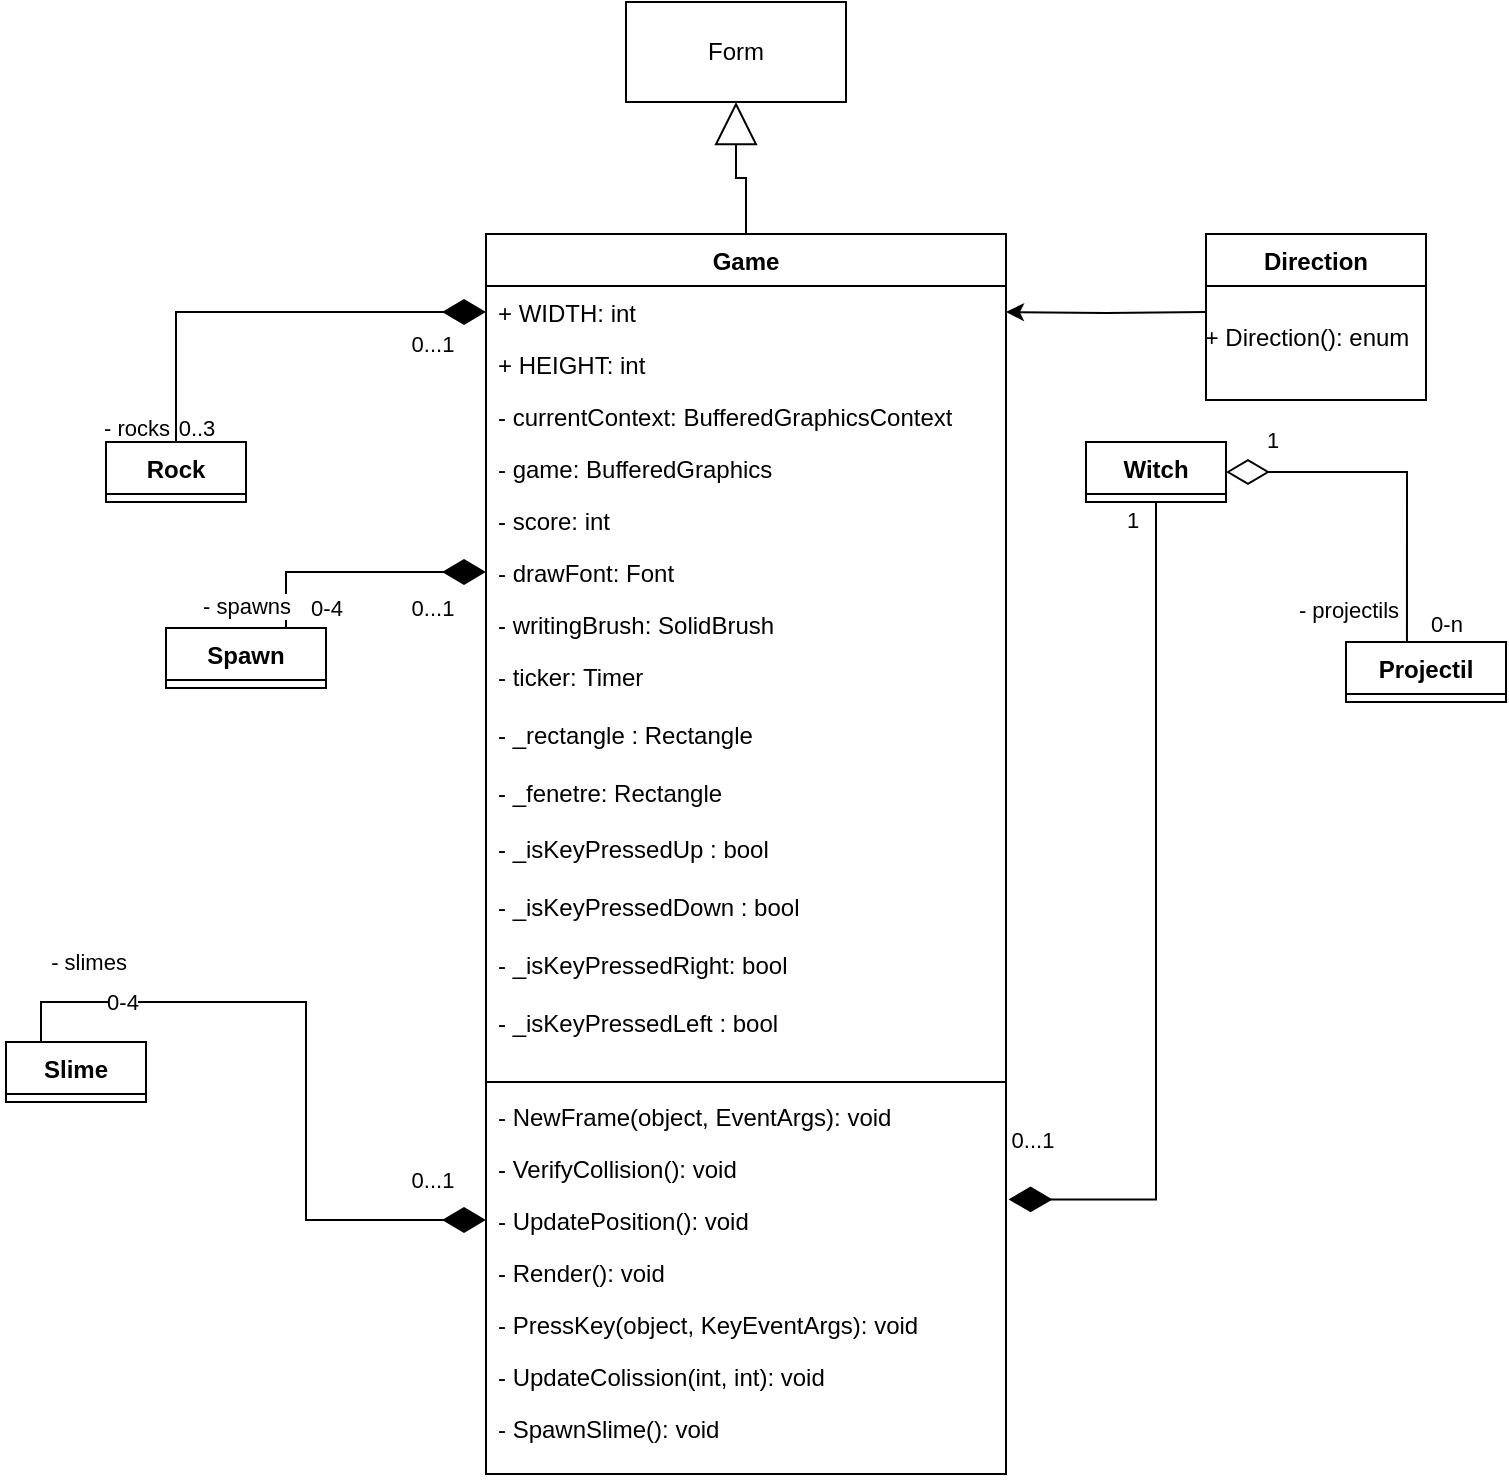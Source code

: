 <mxfile version="26.0.4">
  <diagram name="Page-1" id="929967ad-93f9-6ef4-fab6-5d389245f69c">
    <mxGraphModel dx="1426" dy="757" grid="1" gridSize="10" guides="1" tooltips="1" connect="1" arrows="1" fold="1" page="1" pageScale="1.5" pageWidth="1169" pageHeight="826" background="none" math="0" shadow="0">
      <root>
        <mxCell id="0" style=";html=1;" />
        <mxCell id="1" style=";html=1;" parent="0" />
        <mxCell id="Y8c9BuJqbC9oYciuyHQA-7" style="edgeStyle=orthogonalEdgeStyle;rounded=0;orthogonalLoop=1;jettySize=auto;html=1;exitX=0.5;exitY=0;exitDx=0;exitDy=0;entryX=0.5;entryY=1;entryDx=0;entryDy=0;endArrow=block;endFill=0;endSize=19;" parent="1" source="Y8c9BuJqbC9oYciuyHQA-1" target="Y8c9BuJqbC9oYciuyHQA-6" edge="1">
          <mxGeometry relative="1" as="geometry" />
        </mxCell>
        <mxCell id="Y8c9BuJqbC9oYciuyHQA-1" value="Game" style="swimlane;fontStyle=1;align=center;verticalAlign=top;childLayout=stackLayout;horizontal=1;startSize=26;horizontalStack=0;resizeParent=1;resizeParentMax=0;resizeLast=0;collapsible=1;marginBottom=0;whiteSpace=wrap;html=1;" parent="1" vertex="1">
          <mxGeometry x="600" y="156" width="260" height="620" as="geometry" />
        </mxCell>
        <mxCell id="Y8c9BuJqbC9oYciuyHQA-2" value="+ WIDTH: int" style="text;strokeColor=none;fillColor=none;align=left;verticalAlign=top;spacingLeft=4;spacingRight=4;overflow=hidden;rotatable=0;points=[[0,0.5],[1,0.5]];portConstraint=eastwest;whiteSpace=wrap;html=1;" parent="Y8c9BuJqbC9oYciuyHQA-1" vertex="1">
          <mxGeometry y="26" width="260" height="26" as="geometry" />
        </mxCell>
        <mxCell id="E0p9bsgSMYyBNXJmVAST-1" value="+ HEIGHT: int" style="text;strokeColor=none;fillColor=none;align=left;verticalAlign=top;spacingLeft=4;spacingRight=4;overflow=hidden;rotatable=0;points=[[0,0.5],[1,0.5]];portConstraint=eastwest;whiteSpace=wrap;html=1;" parent="Y8c9BuJqbC9oYciuyHQA-1" vertex="1">
          <mxGeometry y="52" width="260" height="26" as="geometry" />
        </mxCell>
        <mxCell id="E0p9bsgSMYyBNXJmVAST-2" value="- currentContext: BufferedGraphicsContext" style="text;strokeColor=none;fillColor=none;align=left;verticalAlign=top;spacingLeft=4;spacingRight=4;overflow=hidden;rotatable=0;points=[[0,0.5],[1,0.5]];portConstraint=eastwest;whiteSpace=wrap;html=1;" parent="Y8c9BuJqbC9oYciuyHQA-1" vertex="1">
          <mxGeometry y="78" width="260" height="26" as="geometry" />
        </mxCell>
        <mxCell id="E0p9bsgSMYyBNXJmVAST-4" value="- game: BufferedGraphics" style="text;strokeColor=none;fillColor=none;align=left;verticalAlign=top;spacingLeft=4;spacingRight=4;overflow=hidden;rotatable=0;points=[[0,0.5],[1,0.5]];portConstraint=eastwest;whiteSpace=wrap;html=1;" parent="Y8c9BuJqbC9oYciuyHQA-1" vertex="1">
          <mxGeometry y="104" width="260" height="26" as="geometry" />
        </mxCell>
        <mxCell id="E0p9bsgSMYyBNXJmVAST-5" value="- score: int" style="text;strokeColor=none;fillColor=none;align=left;verticalAlign=top;spacingLeft=4;spacingRight=4;overflow=hidden;rotatable=0;points=[[0,0.5],[1,0.5]];portConstraint=eastwest;whiteSpace=wrap;html=1;" parent="Y8c9BuJqbC9oYciuyHQA-1" vertex="1">
          <mxGeometry y="130" width="260" height="26" as="geometry" />
        </mxCell>
        <mxCell id="E0p9bsgSMYyBNXJmVAST-6" value="- drawFont: Font&lt;span style=&quot;white-space: pre;&quot;&gt;&#x9;&lt;/span&gt;" style="text;strokeColor=none;fillColor=none;align=left;verticalAlign=top;spacingLeft=4;spacingRight=4;overflow=hidden;rotatable=0;points=[[0,0.5],[1,0.5]];portConstraint=eastwest;whiteSpace=wrap;html=1;" parent="Y8c9BuJqbC9oYciuyHQA-1" vertex="1">
          <mxGeometry y="156" width="260" height="26" as="geometry" />
        </mxCell>
        <mxCell id="E0p9bsgSMYyBNXJmVAST-7" value="- writingBrush: SolidBrush" style="text;strokeColor=none;fillColor=none;align=left;verticalAlign=top;spacingLeft=4;spacingRight=4;overflow=hidden;rotatable=0;points=[[0,0.5],[1,0.5]];portConstraint=eastwest;whiteSpace=wrap;html=1;" parent="Y8c9BuJqbC9oYciuyHQA-1" vertex="1">
          <mxGeometry y="182" width="260" height="26" as="geometry" />
        </mxCell>
        <mxCell id="E0p9bsgSMYyBNXJmVAST-9" value="- ticker: Timer&lt;div&gt;&lt;br&gt;&lt;/div&gt;&lt;div&gt;- _rectangle : Rectangle&lt;/div&gt;&lt;div&gt;&lt;br&gt;&lt;/div&gt;&lt;div&gt;- _fenetre: Rectangle&lt;/div&gt;&lt;div&gt;&lt;br&gt;&lt;/div&gt;&lt;div&gt;- _isKeyPressedUp : bool&lt;/div&gt;&lt;div&gt;&lt;br&gt;&lt;/div&gt;&lt;div&gt;- _isKeyPressedDown : bool&lt;/div&gt;&lt;div&gt;&lt;br&gt;&lt;/div&gt;&lt;div&gt;- _isKeyPressedRight: bool&lt;/div&gt;&lt;div&gt;&lt;br&gt;&lt;/div&gt;&lt;div&gt;- _isKeyPressedLeft : bool&lt;/div&gt;" style="text;strokeColor=none;fillColor=none;align=left;verticalAlign=top;spacingLeft=4;spacingRight=4;overflow=hidden;rotatable=0;points=[[0,0.5],[1,0.5]];portConstraint=eastwest;whiteSpace=wrap;html=1;" parent="Y8c9BuJqbC9oYciuyHQA-1" vertex="1">
          <mxGeometry y="208" width="260" height="212" as="geometry" />
        </mxCell>
        <mxCell id="Y8c9BuJqbC9oYciuyHQA-3" value="" style="line;strokeWidth=1;fillColor=none;align=left;verticalAlign=middle;spacingTop=-1;spacingLeft=3;spacingRight=3;rotatable=0;labelPosition=right;points=[];portConstraint=eastwest;strokeColor=inherit;" parent="Y8c9BuJqbC9oYciuyHQA-1" vertex="1">
          <mxGeometry y="420" width="260" height="8" as="geometry" />
        </mxCell>
        <mxCell id="Y8c9BuJqbC9oYciuyHQA-4" value="- NewFrame(object, EventArgs): void" style="text;strokeColor=none;fillColor=none;align=left;verticalAlign=top;spacingLeft=4;spacingRight=4;overflow=hidden;rotatable=0;points=[[0,0.5],[1,0.5]];portConstraint=eastwest;whiteSpace=wrap;html=1;" parent="Y8c9BuJqbC9oYciuyHQA-1" vertex="1">
          <mxGeometry y="428" width="260" height="26" as="geometry" />
        </mxCell>
        <mxCell id="E0p9bsgSMYyBNXJmVAST-8" value="- VerifyCollision(): void" style="text;strokeColor=none;fillColor=none;align=left;verticalAlign=top;spacingLeft=4;spacingRight=4;overflow=hidden;rotatable=0;points=[[0,0.5],[1,0.5]];portConstraint=eastwest;whiteSpace=wrap;html=1;" parent="Y8c9BuJqbC9oYciuyHQA-1" vertex="1">
          <mxGeometry y="454" width="260" height="26" as="geometry" />
        </mxCell>
        <mxCell id="E0p9bsgSMYyBNXJmVAST-10" value="- UpdatePosition(): void" style="text;strokeColor=none;fillColor=none;align=left;verticalAlign=top;spacingLeft=4;spacingRight=4;overflow=hidden;rotatable=0;points=[[0,0.5],[1,0.5]];portConstraint=eastwest;whiteSpace=wrap;html=1;" parent="Y8c9BuJqbC9oYciuyHQA-1" vertex="1">
          <mxGeometry y="480" width="260" height="26" as="geometry" />
        </mxCell>
        <mxCell id="E0p9bsgSMYyBNXJmVAST-11" value="- Render(): void" style="text;strokeColor=none;fillColor=none;align=left;verticalAlign=top;spacingLeft=4;spacingRight=4;overflow=hidden;rotatable=0;points=[[0,0.5],[1,0.5]];portConstraint=eastwest;whiteSpace=wrap;html=1;" parent="Y8c9BuJqbC9oYciuyHQA-1" vertex="1">
          <mxGeometry y="506" width="260" height="26" as="geometry" />
        </mxCell>
        <mxCell id="E0p9bsgSMYyBNXJmVAST-12" value="- PressKey(object, KeyEventArgs): void" style="text;strokeColor=none;fillColor=none;align=left;verticalAlign=top;spacingLeft=4;spacingRight=4;overflow=hidden;rotatable=0;points=[[0,0.5],[1,0.5]];portConstraint=eastwest;whiteSpace=wrap;html=1;" parent="Y8c9BuJqbC9oYciuyHQA-1" vertex="1">
          <mxGeometry y="532" width="260" height="26" as="geometry" />
        </mxCell>
        <mxCell id="E0p9bsgSMYyBNXJmVAST-13" value="- UpdateColission(int, int): void" style="text;strokeColor=none;fillColor=none;align=left;verticalAlign=top;spacingLeft=4;spacingRight=4;overflow=hidden;rotatable=0;points=[[0,0.5],[1,0.5]];portConstraint=eastwest;whiteSpace=wrap;html=1;" parent="Y8c9BuJqbC9oYciuyHQA-1" vertex="1">
          <mxGeometry y="558" width="260" height="26" as="geometry" />
        </mxCell>
        <mxCell id="E0p9bsgSMYyBNXJmVAST-14" value="- SpawnSlime(): void" style="text;strokeColor=none;fillColor=none;align=left;verticalAlign=top;spacingLeft=4;spacingRight=4;overflow=hidden;rotatable=0;points=[[0,0.5],[1,0.5]];portConstraint=eastwest;whiteSpace=wrap;html=1;" parent="Y8c9BuJqbC9oYciuyHQA-1" vertex="1">
          <mxGeometry y="584" width="260" height="36" as="geometry" />
        </mxCell>
        <mxCell id="Y8c9BuJqbC9oYciuyHQA-6" value="Form" style="html=1;whiteSpace=wrap;" parent="1" vertex="1">
          <mxGeometry x="670" y="40" width="110" height="50" as="geometry" />
        </mxCell>
        <mxCell id="E0p9bsgSMYyBNXJmVAST-16" style="edgeStyle=orthogonalEdgeStyle;rounded=0;orthogonalLoop=1;jettySize=auto;html=1;exitX=0.75;exitY=0;exitDx=0;exitDy=0;entryX=0;entryY=0.5;entryDx=0;entryDy=0;endArrow=diamondThin;endFill=1;strokeWidth=1;endSize=19;" parent="1" source="Y8c9BuJqbC9oYciuyHQA-39" target="E0p9bsgSMYyBNXJmVAST-6" edge="1">
          <mxGeometry relative="1" as="geometry" />
        </mxCell>
        <mxCell id="E0p9bsgSMYyBNXJmVAST-28" value="- spawns" style="edgeLabel;html=1;align=center;verticalAlign=middle;resizable=0;points=[];" parent="E0p9bsgSMYyBNXJmVAST-16" connectable="0" vertex="1">
          <mxGeometry x="-0.959" relative="1" as="geometry">
            <mxPoint x="-20" y="-9" as="offset" />
          </mxGeometry>
        </mxCell>
        <mxCell id="E0p9bsgSMYyBNXJmVAST-29" value="0-4" style="edgeLabel;html=1;align=center;verticalAlign=middle;resizable=0;points=[];" parent="E0p9bsgSMYyBNXJmVAST-16" connectable="0" vertex="1">
          <mxGeometry x="-0.942" y="-1" relative="1" as="geometry">
            <mxPoint x="19" y="-7" as="offset" />
          </mxGeometry>
        </mxCell>
        <mxCell id="Y8c9BuJqbC9oYciuyHQA-39" value="Spawn" style="swimlane;fontStyle=1;align=center;verticalAlign=top;childLayout=stackLayout;horizontal=1;startSize=26;horizontalStack=0;resizeParent=1;resizeParentMax=0;resizeLast=0;collapsible=1;marginBottom=0;whiteSpace=wrap;html=1;" parent="1" vertex="1" collapsed="1">
          <mxGeometry x="440" y="353" width="80" height="30" as="geometry">
            <mxRectangle x="280" y="436" width="160" height="34" as="alternateBounds" />
          </mxGeometry>
        </mxCell>
        <mxCell id="Y8c9BuJqbC9oYciuyHQA-41" value="" style="line;strokeWidth=1;fillColor=none;align=left;verticalAlign=middle;spacingTop=-1;spacingLeft=3;spacingRight=3;rotatable=0;labelPosition=right;points=[];portConstraint=eastwest;strokeColor=inherit;" parent="Y8c9BuJqbC9oYciuyHQA-39" vertex="1">
          <mxGeometry y="26" width="160" height="8" as="geometry" />
        </mxCell>
        <mxCell id="E0p9bsgSMYyBNXJmVAST-15" style="edgeStyle=orthogonalEdgeStyle;rounded=0;orthogonalLoop=1;jettySize=auto;html=1;exitX=0.5;exitY=0;exitDx=0;exitDy=0;entryX=0;entryY=0.5;entryDx=0;entryDy=0;endArrow=diamondThin;endFill=1;endSize=19;" parent="1" source="Y8c9BuJqbC9oYciuyHQA-43" target="Y8c9BuJqbC9oYciuyHQA-2" edge="1">
          <mxGeometry relative="1" as="geometry" />
        </mxCell>
        <mxCell id="E0p9bsgSMYyBNXJmVAST-26" value="- rocks" style="edgeLabel;html=1;align=center;verticalAlign=middle;resizable=0;points=[];" parent="E0p9bsgSMYyBNXJmVAST-15" connectable="0" vertex="1">
          <mxGeometry x="-0.944" y="1" relative="1" as="geometry">
            <mxPoint x="-19" y="-1" as="offset" />
          </mxGeometry>
        </mxCell>
        <mxCell id="E0p9bsgSMYyBNXJmVAST-27" value="0..3" style="edgeLabel;html=1;align=center;verticalAlign=middle;resizable=0;points=[];" parent="E0p9bsgSMYyBNXJmVAST-15" connectable="0" vertex="1">
          <mxGeometry x="-0.929" y="1" relative="1" as="geometry">
            <mxPoint x="11" y="1" as="offset" />
          </mxGeometry>
        </mxCell>
        <mxCell id="Y8c9BuJqbC9oYciuyHQA-43" value="Rock" style="swimlane;fontStyle=1;align=center;verticalAlign=top;childLayout=stackLayout;horizontal=1;startSize=26;horizontalStack=0;resizeParent=1;resizeParentMax=0;resizeLast=0;collapsible=1;marginBottom=0;whiteSpace=wrap;html=1;" parent="1" vertex="1" collapsed="1">
          <mxGeometry x="410" y="260" width="70" height="30" as="geometry">
            <mxRectangle x="280" y="270" width="160" height="34" as="alternateBounds" />
          </mxGeometry>
        </mxCell>
        <mxCell id="Y8c9BuJqbC9oYciuyHQA-45" value="" style="line;strokeWidth=1;fillColor=none;align=left;verticalAlign=middle;spacingTop=-1;spacingLeft=3;spacingRight=3;rotatable=0;labelPosition=right;points=[];portConstraint=eastwest;strokeColor=inherit;" parent="Y8c9BuJqbC9oYciuyHQA-43" vertex="1">
          <mxGeometry y="26" width="160" height="8" as="geometry" />
        </mxCell>
        <mxCell id="E0p9bsgSMYyBNXJmVAST-18" style="edgeStyle=orthogonalEdgeStyle;rounded=0;orthogonalLoop=1;jettySize=auto;html=1;exitX=0.25;exitY=0;exitDx=0;exitDy=0;entryX=0;entryY=0.5;entryDx=0;entryDy=0;endArrow=diamondThin;endFill=1;endSize=19;" parent="1" source="Y8c9BuJqbC9oYciuyHQA-52" target="E0p9bsgSMYyBNXJmVAST-10" edge="1">
          <mxGeometry relative="1" as="geometry" />
        </mxCell>
        <mxCell id="E0p9bsgSMYyBNXJmVAST-20" value="- slimes" style="edgeLabel;html=1;align=center;verticalAlign=middle;resizable=0;points=[];" parent="E0p9bsgSMYyBNXJmVAST-18" connectable="0" vertex="1">
          <mxGeometry x="-0.851" y="2" relative="1" as="geometry">
            <mxPoint x="17" y="-18" as="offset" />
          </mxGeometry>
        </mxCell>
        <mxCell id="E0p9bsgSMYyBNXJmVAST-21" value="0-4" style="edgeLabel;html=1;align=center;verticalAlign=middle;resizable=0;points=[];" parent="E0p9bsgSMYyBNXJmVAST-18" connectable="0" vertex="1">
          <mxGeometry x="-0.745" y="2" relative="1" as="geometry">
            <mxPoint x="15" y="2" as="offset" />
          </mxGeometry>
        </mxCell>
        <mxCell id="Y8c9BuJqbC9oYciuyHQA-52" value="Slime" style="swimlane;fontStyle=1;align=center;verticalAlign=top;childLayout=stackLayout;horizontal=1;startSize=26;horizontalStack=0;resizeParent=1;resizeParentMax=0;resizeLast=0;collapsible=1;marginBottom=0;whiteSpace=wrap;html=1;" parent="1" vertex="1" collapsed="1">
          <mxGeometry x="360" y="560" width="70" height="30" as="geometry">
            <mxRectangle x="480" y="650" width="160" height="60" as="alternateBounds" />
          </mxGeometry>
        </mxCell>
        <mxCell id="Y8c9BuJqbC9oYciuyHQA-54" value="" style="line;strokeWidth=1;fillColor=none;align=left;verticalAlign=middle;spacingTop=-1;spacingLeft=3;spacingRight=3;rotatable=0;labelPosition=right;points=[];portConstraint=eastwest;strokeColor=inherit;" parent="Y8c9BuJqbC9oYciuyHQA-52" vertex="1">
          <mxGeometry y="26" width="160" height="8" as="geometry" />
        </mxCell>
        <mxCell id="Y8c9BuJqbC9oYciuyHQA-55" value="+ Move(Rectangle): void" style="text;strokeColor=none;fillColor=none;align=left;verticalAlign=top;spacingLeft=4;spacingRight=4;overflow=hidden;rotatable=0;points=[[0,0.5],[1,0.5]];portConstraint=eastwest;whiteSpace=wrap;html=1;" parent="Y8c9BuJqbC9oYciuyHQA-52" vertex="1">
          <mxGeometry y="34" width="160" height="26" as="geometry" />
        </mxCell>
        <mxCell id="Y8c9BuJqbC9oYciuyHQA-56" value="Witch" style="swimlane;fontStyle=1;align=center;verticalAlign=top;childLayout=stackLayout;horizontal=1;startSize=26;horizontalStack=0;resizeParent=1;resizeParentMax=0;resizeLast=0;collapsible=1;marginBottom=0;whiteSpace=wrap;html=1;" parent="1" vertex="1" collapsed="1">
          <mxGeometry x="900" y="260" width="70" height="30" as="geometry">
            <mxRectangle x="877" y="250" width="160" height="86" as="alternateBounds" />
          </mxGeometry>
        </mxCell>
        <mxCell id="Y8c9BuJqbC9oYciuyHQA-58" value="" style="line;strokeWidth=1;fillColor=none;align=left;verticalAlign=middle;spacingTop=-1;spacingLeft=3;spacingRight=3;rotatable=0;labelPosition=right;points=[];portConstraint=eastwest;strokeColor=inherit;" parent="Y8c9BuJqbC9oYciuyHQA-56" vertex="1">
          <mxGeometry y="26" width="160" height="8" as="geometry" />
        </mxCell>
        <mxCell id="Y8c9BuJqbC9oYciuyHQA-59" value="+ Move(type): type" style="text;strokeColor=none;fillColor=none;align=left;verticalAlign=top;spacingLeft=4;spacingRight=4;overflow=hidden;rotatable=0;points=[[0,0.5],[1,0.5]];portConstraint=eastwest;whiteSpace=wrap;html=1;" parent="Y8c9BuJqbC9oYciuyHQA-56" vertex="1">
          <mxGeometry y="34" width="160" height="26" as="geometry" />
        </mxCell>
        <mxCell id="Y8c9BuJqbC9oYciuyHQA-66" value="+ PreventOutside(): void" style="text;strokeColor=none;fillColor=none;align=left;verticalAlign=top;spacingLeft=4;spacingRight=4;overflow=hidden;rotatable=0;points=[[0,0.5],[1,0.5]];portConstraint=eastwest;whiteSpace=wrap;html=1;" parent="Y8c9BuJqbC9oYciuyHQA-56" vertex="1">
          <mxGeometry y="60" width="160" height="26" as="geometry" />
        </mxCell>
        <mxCell id="Y8c9BuJqbC9oYciuyHQA-73" value="Projectil" style="swimlane;fontStyle=1;align=center;verticalAlign=top;childLayout=stackLayout;horizontal=1;startSize=26;horizontalStack=0;resizeParent=1;resizeParentMax=0;resizeLast=0;collapsible=1;marginBottom=0;whiteSpace=wrap;html=1;" parent="1" vertex="1" collapsed="1">
          <mxGeometry x="1030" y="360" width="80" height="30" as="geometry">
            <mxRectangle x="1040" y="470" width="160" height="138" as="alternateBounds" />
          </mxGeometry>
        </mxCell>
        <mxCell id="Y8c9BuJqbC9oYciuyHQA-74" value="- deplacementX: int" style="text;strokeColor=none;fillColor=none;align=left;verticalAlign=top;spacingLeft=4;spacingRight=4;overflow=hidden;rotatable=0;points=[[0,0.5],[1,0.5]];portConstraint=eastwest;whiteSpace=wrap;html=1;" parent="Y8c9BuJqbC9oYciuyHQA-73" vertex="1">
          <mxGeometry y="26" width="160" height="26" as="geometry" />
        </mxCell>
        <mxCell id="Y8c9BuJqbC9oYciuyHQA-77" value="- deplacementY: int" style="text;strokeColor=none;fillColor=none;align=left;verticalAlign=top;spacingLeft=4;spacingRight=4;overflow=hidden;rotatable=0;points=[[0,0.5],[1,0.5]];portConstraint=eastwest;whiteSpace=wrap;html=1;" parent="Y8c9BuJqbC9oYciuyHQA-73" vertex="1">
          <mxGeometry y="52" width="160" height="26" as="geometry" />
        </mxCell>
        <mxCell id="Y8c9BuJqbC9oYciuyHQA-75" value="" style="line;strokeWidth=1;fillColor=none;align=left;verticalAlign=middle;spacingTop=-1;spacingLeft=3;spacingRight=3;rotatable=0;labelPosition=right;points=[];portConstraint=eastwest;strokeColor=inherit;" parent="Y8c9BuJqbC9oYciuyHQA-73" vertex="1">
          <mxGeometry y="78" width="160" height="8" as="geometry" />
        </mxCell>
        <mxCell id="Y8c9BuJqbC9oYciuyHQA-76" value="+ MoveProjectil(): void" style="text;strokeColor=none;fillColor=none;align=left;verticalAlign=top;spacingLeft=4;spacingRight=4;overflow=hidden;rotatable=0;points=[[0,0.5],[1,0.5]];portConstraint=eastwest;whiteSpace=wrap;html=1;" parent="Y8c9BuJqbC9oYciuyHQA-73" vertex="1">
          <mxGeometry y="86" width="160" height="26" as="geometry" />
        </mxCell>
        <mxCell id="Y8c9BuJqbC9oYciuyHQA-78" value="+ IsInside(): bool" style="text;strokeColor=none;fillColor=none;align=left;verticalAlign=top;spacingLeft=4;spacingRight=4;overflow=hidden;rotatable=0;points=[[0,0.5],[1,0.5]];portConstraint=eastwest;whiteSpace=wrap;html=1;" parent="Y8c9BuJqbC9oYciuyHQA-73" vertex="1">
          <mxGeometry y="112" width="160" height="26" as="geometry" />
        </mxCell>
        <mxCell id="E0p9bsgSMYyBNXJmVAST-30" style="edgeStyle=orthogonalEdgeStyle;rounded=0;orthogonalLoop=1;jettySize=auto;html=1;exitX=1;exitY=0.5;exitDx=0;exitDy=0;entryX=0.381;entryY=-0.001;entryDx=0;entryDy=0;entryPerimeter=0;endArrow=none;endFill=0;startArrow=diamondThin;startFill=0;endSize=18;startSize=19;" parent="1" source="Y8c9BuJqbC9oYciuyHQA-59" target="Y8c9BuJqbC9oYciuyHQA-73" edge="1">
          <mxGeometry relative="1" as="geometry" />
        </mxCell>
        <mxCell id="E0p9bsgSMYyBNXJmVAST-31" value="- projectils" style="edgeLabel;html=1;align=center;verticalAlign=middle;resizable=0;points=[];" parent="E0p9bsgSMYyBNXJmVAST-30" connectable="0" vertex="1">
          <mxGeometry x="0.789" y="1" relative="1" as="geometry">
            <mxPoint x="-31" y="2" as="offset" />
          </mxGeometry>
        </mxCell>
        <mxCell id="E0p9bsgSMYyBNXJmVAST-32" value="0-n" style="edgeLabel;html=1;align=center;verticalAlign=middle;resizable=0;points=[];" parent="E0p9bsgSMYyBNXJmVAST-30" connectable="0" vertex="1">
          <mxGeometry x="0.332" relative="1" as="geometry">
            <mxPoint x="19" y="49" as="offset" />
          </mxGeometry>
        </mxCell>
        <mxCell id="t5G83izsqxw7-g7JSgro-2" style="edgeStyle=orthogonalEdgeStyle;rounded=0;orthogonalLoop=1;jettySize=auto;html=1;entryX=1.005;entryY=0.104;entryDx=0;entryDy=0;entryPerimeter=0;startArrow=none;startFill=0;endArrow=diamondThin;endFill=1;endSize=19;" parent="1" source="Y8c9BuJqbC9oYciuyHQA-56" target="E0p9bsgSMYyBNXJmVAST-10" edge="1">
          <mxGeometry relative="1" as="geometry" />
        </mxCell>
        <mxCell id="t5G83izsqxw7-g7JSgro-3" value="0...1" style="edgeLabel;html=1;align=center;verticalAlign=middle;resizable=0;points=[];" parent="1" connectable="0" vertex="1">
          <mxGeometry x="480" y="259.997" as="geometry">
            <mxPoint x="93" y="-49" as="offset" />
          </mxGeometry>
        </mxCell>
        <mxCell id="t5G83izsqxw7-g7JSgro-4" value="0...1" style="edgeLabel;html=1;align=center;verticalAlign=middle;resizable=0;points=[];" parent="1" connectable="0" vertex="1">
          <mxGeometry x="490" y="303.997" as="geometry">
            <mxPoint x="83" y="39" as="offset" />
          </mxGeometry>
        </mxCell>
        <mxCell id="t5G83izsqxw7-g7JSgro-5" value="0...1" style="edgeLabel;html=1;align=center;verticalAlign=middle;resizable=0;points=[];" parent="1" connectable="0" vertex="1">
          <mxGeometry x="490" y="589.997" as="geometry">
            <mxPoint x="83" y="39" as="offset" />
          </mxGeometry>
        </mxCell>
        <mxCell id="t5G83izsqxw7-g7JSgro-6" value="1" style="edgeLabel;html=1;align=center;verticalAlign=middle;resizable=0;points=[];" parent="1" connectable="0" vertex="1">
          <mxGeometry x="910" y="219.997" as="geometry">
            <mxPoint x="83" y="39" as="offset" />
          </mxGeometry>
        </mxCell>
        <mxCell id="t5G83izsqxw7-g7JSgro-7" value="1" style="edgeLabel;html=1;align=center;verticalAlign=middle;resizable=0;points=[];" parent="1" connectable="0" vertex="1">
          <mxGeometry x="840" y="259.997" as="geometry">
            <mxPoint x="83" y="39" as="offset" />
          </mxGeometry>
        </mxCell>
        <mxCell id="t5G83izsqxw7-g7JSgro-8" value="0...1" style="edgeLabel;html=1;align=center;verticalAlign=middle;resizable=0;points=[];" parent="1" connectable="0" vertex="1">
          <mxGeometry x="790" y="569.997" as="geometry">
            <mxPoint x="83" y="39" as="offset" />
          </mxGeometry>
        </mxCell>
        <mxCell id="I14amg3fmwHpuAr82EPz-16" value="" style="group" vertex="1" connectable="0" parent="1">
          <mxGeometry x="960" y="156" width="115" height="83" as="geometry" />
        </mxCell>
        <mxCell id="I14amg3fmwHpuAr82EPz-9" value="Direction" style="swimlane;fontStyle=1;align=center;verticalAlign=top;childLayout=stackLayout;horizontal=1;startSize=26;horizontalStack=0;resizeParent=1;resizeParentMax=0;resizeLast=0;collapsible=1;marginBottom=0;whiteSpace=wrap;html=1;" vertex="1" collapsed="1" parent="I14amg3fmwHpuAr82EPz-16">
          <mxGeometry width="110" height="83" as="geometry">
            <mxRectangle x="280" y="270" width="160" height="34" as="alternateBounds" />
          </mxGeometry>
        </mxCell>
        <mxCell id="I14amg3fmwHpuAr82EPz-10" value="" style="line;strokeWidth=1;fillColor=none;align=left;verticalAlign=middle;spacingTop=-1;spacingLeft=3;spacingRight=3;rotatable=0;labelPosition=right;points=[];portConstraint=eastwest;strokeColor=inherit;" vertex="1" parent="I14amg3fmwHpuAr82EPz-9">
          <mxGeometry y="26" width="160" height="8" as="geometry" />
        </mxCell>
        <mxCell id="I14amg3fmwHpuAr82EPz-15" value="+ Direction(): enum" style="text;html=1;align=center;verticalAlign=middle;resizable=0;points=[];autosize=1;strokeColor=none;fillColor=none;" vertex="1" parent="I14amg3fmwHpuAr82EPz-16">
          <mxGeometry x="-15" y="36.5" width="130" height="30" as="geometry" />
        </mxCell>
        <mxCell id="I14amg3fmwHpuAr82EPz-17" style="edgeStyle=orthogonalEdgeStyle;rounded=0;orthogonalLoop=1;jettySize=auto;html=1;entryX=1;entryY=0.5;entryDx=0;entryDy=0;" edge="1" parent="1" target="Y8c9BuJqbC9oYciuyHQA-2">
          <mxGeometry relative="1" as="geometry">
            <mxPoint x="960" y="195" as="sourcePoint" />
          </mxGeometry>
        </mxCell>
      </root>
    </mxGraphModel>
  </diagram>
</mxfile>
